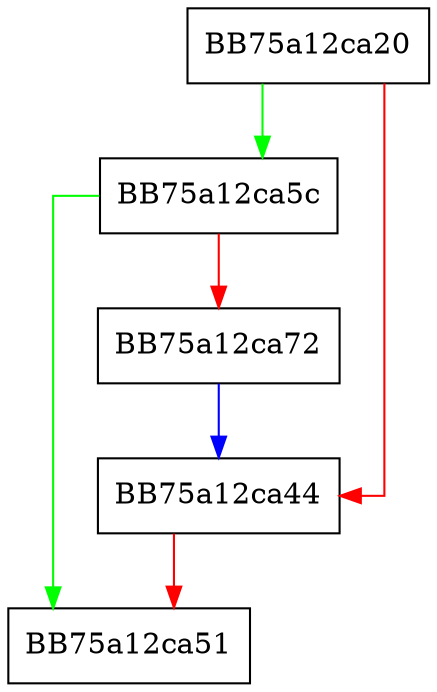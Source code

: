 digraph parse_literal {
  node [shape="box"];
  graph [splines=ortho];
  BB75a12ca20 -> BB75a12ca5c [color="green"];
  BB75a12ca20 -> BB75a12ca44 [color="red"];
  BB75a12ca44 -> BB75a12ca51 [color="red"];
  BB75a12ca5c -> BB75a12ca51 [color="green"];
  BB75a12ca5c -> BB75a12ca72 [color="red"];
  BB75a12ca72 -> BB75a12ca44 [color="blue"];
}